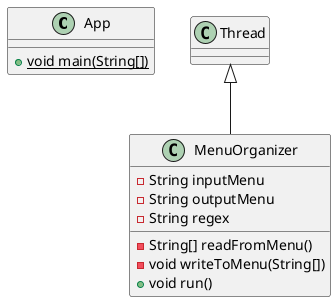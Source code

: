 @startuml
class App {
+ {static} void main(String[])
}
class MenuOrganizer {
- String inputMenu
- String outputMenu
- String regex
- String[] readFromMenu()
- void writeToMenu(String[])
+ void run()
}


Thread <|-- MenuOrganizer
@enduml